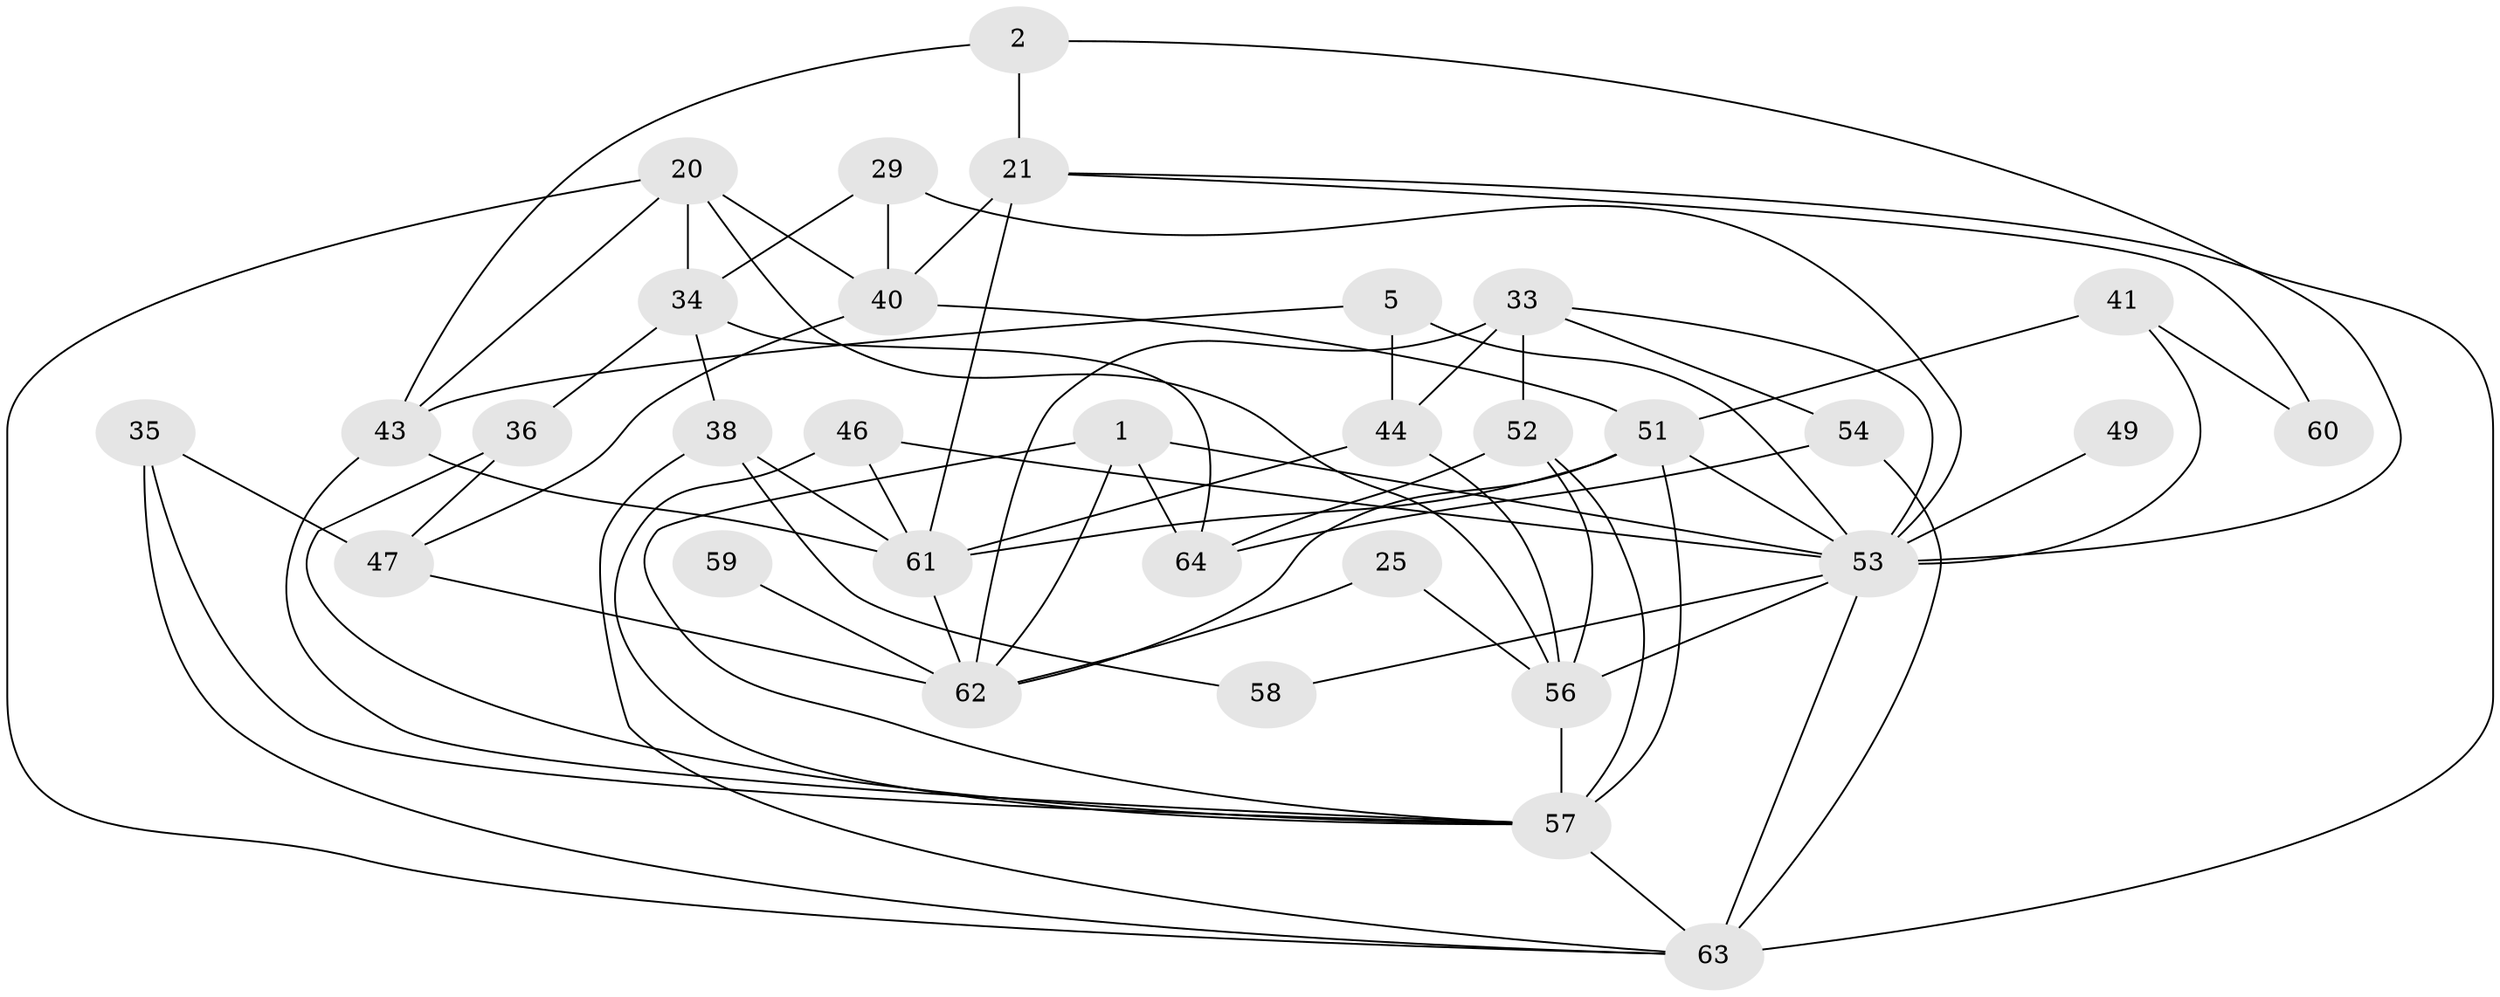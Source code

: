 // original degree distribution, {6: 0.109375, 5: 0.140625, 4: 0.375, 3: 0.234375, 2: 0.109375, 7: 0.03125}
// Generated by graph-tools (version 1.1) at 2025/50/03/09/25 04:50:56]
// undirected, 32 vertices, 70 edges
graph export_dot {
graph [start="1"]
  node [color=gray90,style=filled];
  1;
  2;
  5;
  20 [super="+16"];
  21 [super="+15"];
  25;
  29 [super="+14"];
  33 [super="+28"];
  34 [super="+32"];
  35;
  36;
  38;
  40;
  41 [super="+6"];
  43 [super="+22"];
  44 [super="+4"];
  46;
  47;
  49;
  51 [super="+7+31"];
  52;
  53 [super="+26+13+50"];
  54 [super="+37"];
  56 [super="+27"];
  57 [super="+55+24"];
  58;
  59;
  60;
  61 [super="+39+45"];
  62 [super="+42"];
  63 [super="+18+19+48"];
  64 [super="+17"];
  1 -- 62;
  1 -- 64 [weight=2];
  1 -- 57;
  1 -- 53 [weight=2];
  2 -- 21 [weight=2];
  2 -- 43 [weight=2];
  2 -- 53;
  5 -- 53;
  5 -- 44 [weight=2];
  5 -- 43;
  20 -- 56;
  20 -- 40;
  20 -- 63 [weight=2];
  20 -- 34 [weight=2];
  20 -- 43;
  21 -- 40;
  21 -- 60;
  21 -- 61;
  21 -- 63;
  25 -- 62 [weight=2];
  25 -- 56;
  29 -- 40 [weight=2];
  29 -- 34;
  29 -- 53;
  33 -- 52;
  33 -- 44;
  33 -- 54;
  33 -- 62;
  33 -- 53;
  34 -- 64;
  34 -- 36;
  34 -- 38;
  35 -- 47;
  35 -- 57;
  35 -- 63;
  36 -- 47;
  36 -- 57;
  38 -- 58;
  38 -- 63;
  38 -- 61;
  40 -- 47;
  40 -- 51;
  41 -- 60;
  41 -- 51 [weight=3];
  41 -- 53;
  43 -- 57;
  43 -- 61;
  44 -- 56;
  44 -- 61;
  46 -- 57 [weight=2];
  46 -- 61 [weight=2];
  46 -- 53;
  47 -- 62 [weight=2];
  49 -- 53 [weight=2];
  51 -- 61;
  51 -- 57 [weight=3];
  51 -- 62;
  51 -- 53;
  52 -- 64;
  52 -- 57;
  52 -- 56;
  53 -- 58;
  53 -- 63 [weight=3];
  53 -- 56;
  54 -- 64 [weight=3];
  54 -- 63 [weight=2];
  56 -- 57;
  57 -- 63 [weight=2];
  59 -- 62 [weight=2];
  61 -- 62;
}
